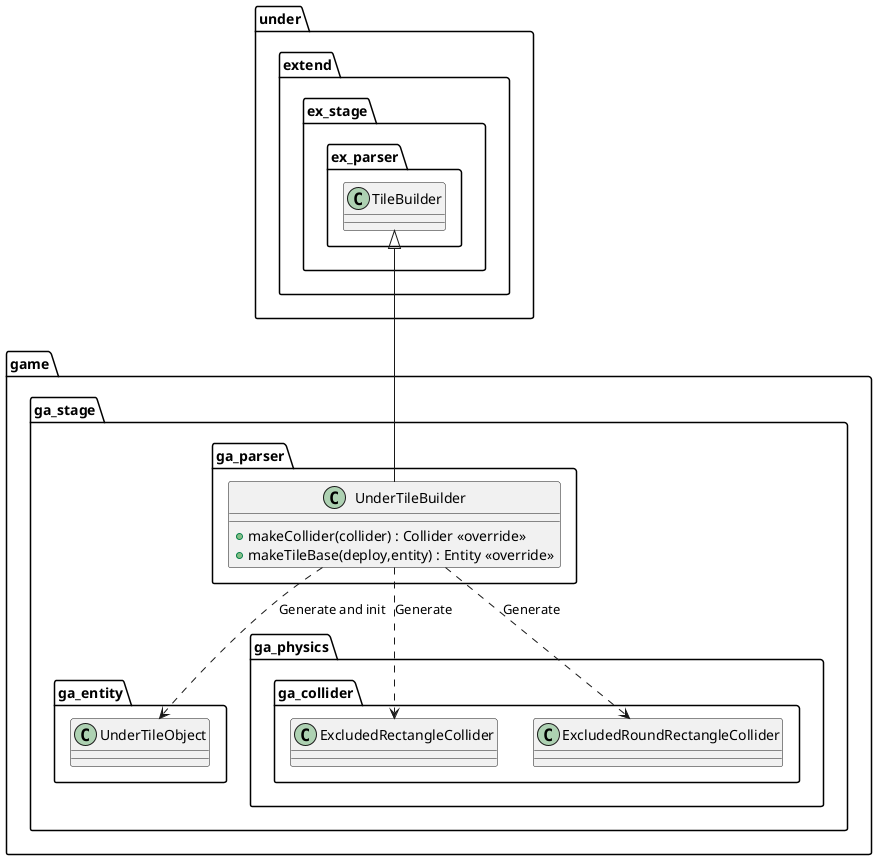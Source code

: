 @startuml ParserGameTile

package game {
    package ga_stage {
        package ga_parser {
            class UnderTileBuilder {
                +makeCollider(collider) : Collider <<override>>
                +makeTileBase(deploy,entity) : Entity <<override>>
            }
        }
    }
}

package game {
    package ga_stage {
        package ga_entity {
            class UnderTileObject
        }
        package ga_physics {
            package ga_collider {
                class ExcludedRectangleCollider
                class ExcludedRoundRectangleCollider
            }
        }
    }
}

package under {
    package extend {
        package ex_stage {
            package ex_parser {
                class TileBuilder
            }
        }
    }
}

UnderTileBuilder ..> ExcludedRectangleCollider : Generate
UnderTileBuilder ..> ExcludedRoundRectangleCollider : Generate

UnderTileBuilder ..> UnderTileObject : Generate and init

TileBuilder <|-- UnderTileBuilder

@enduml
